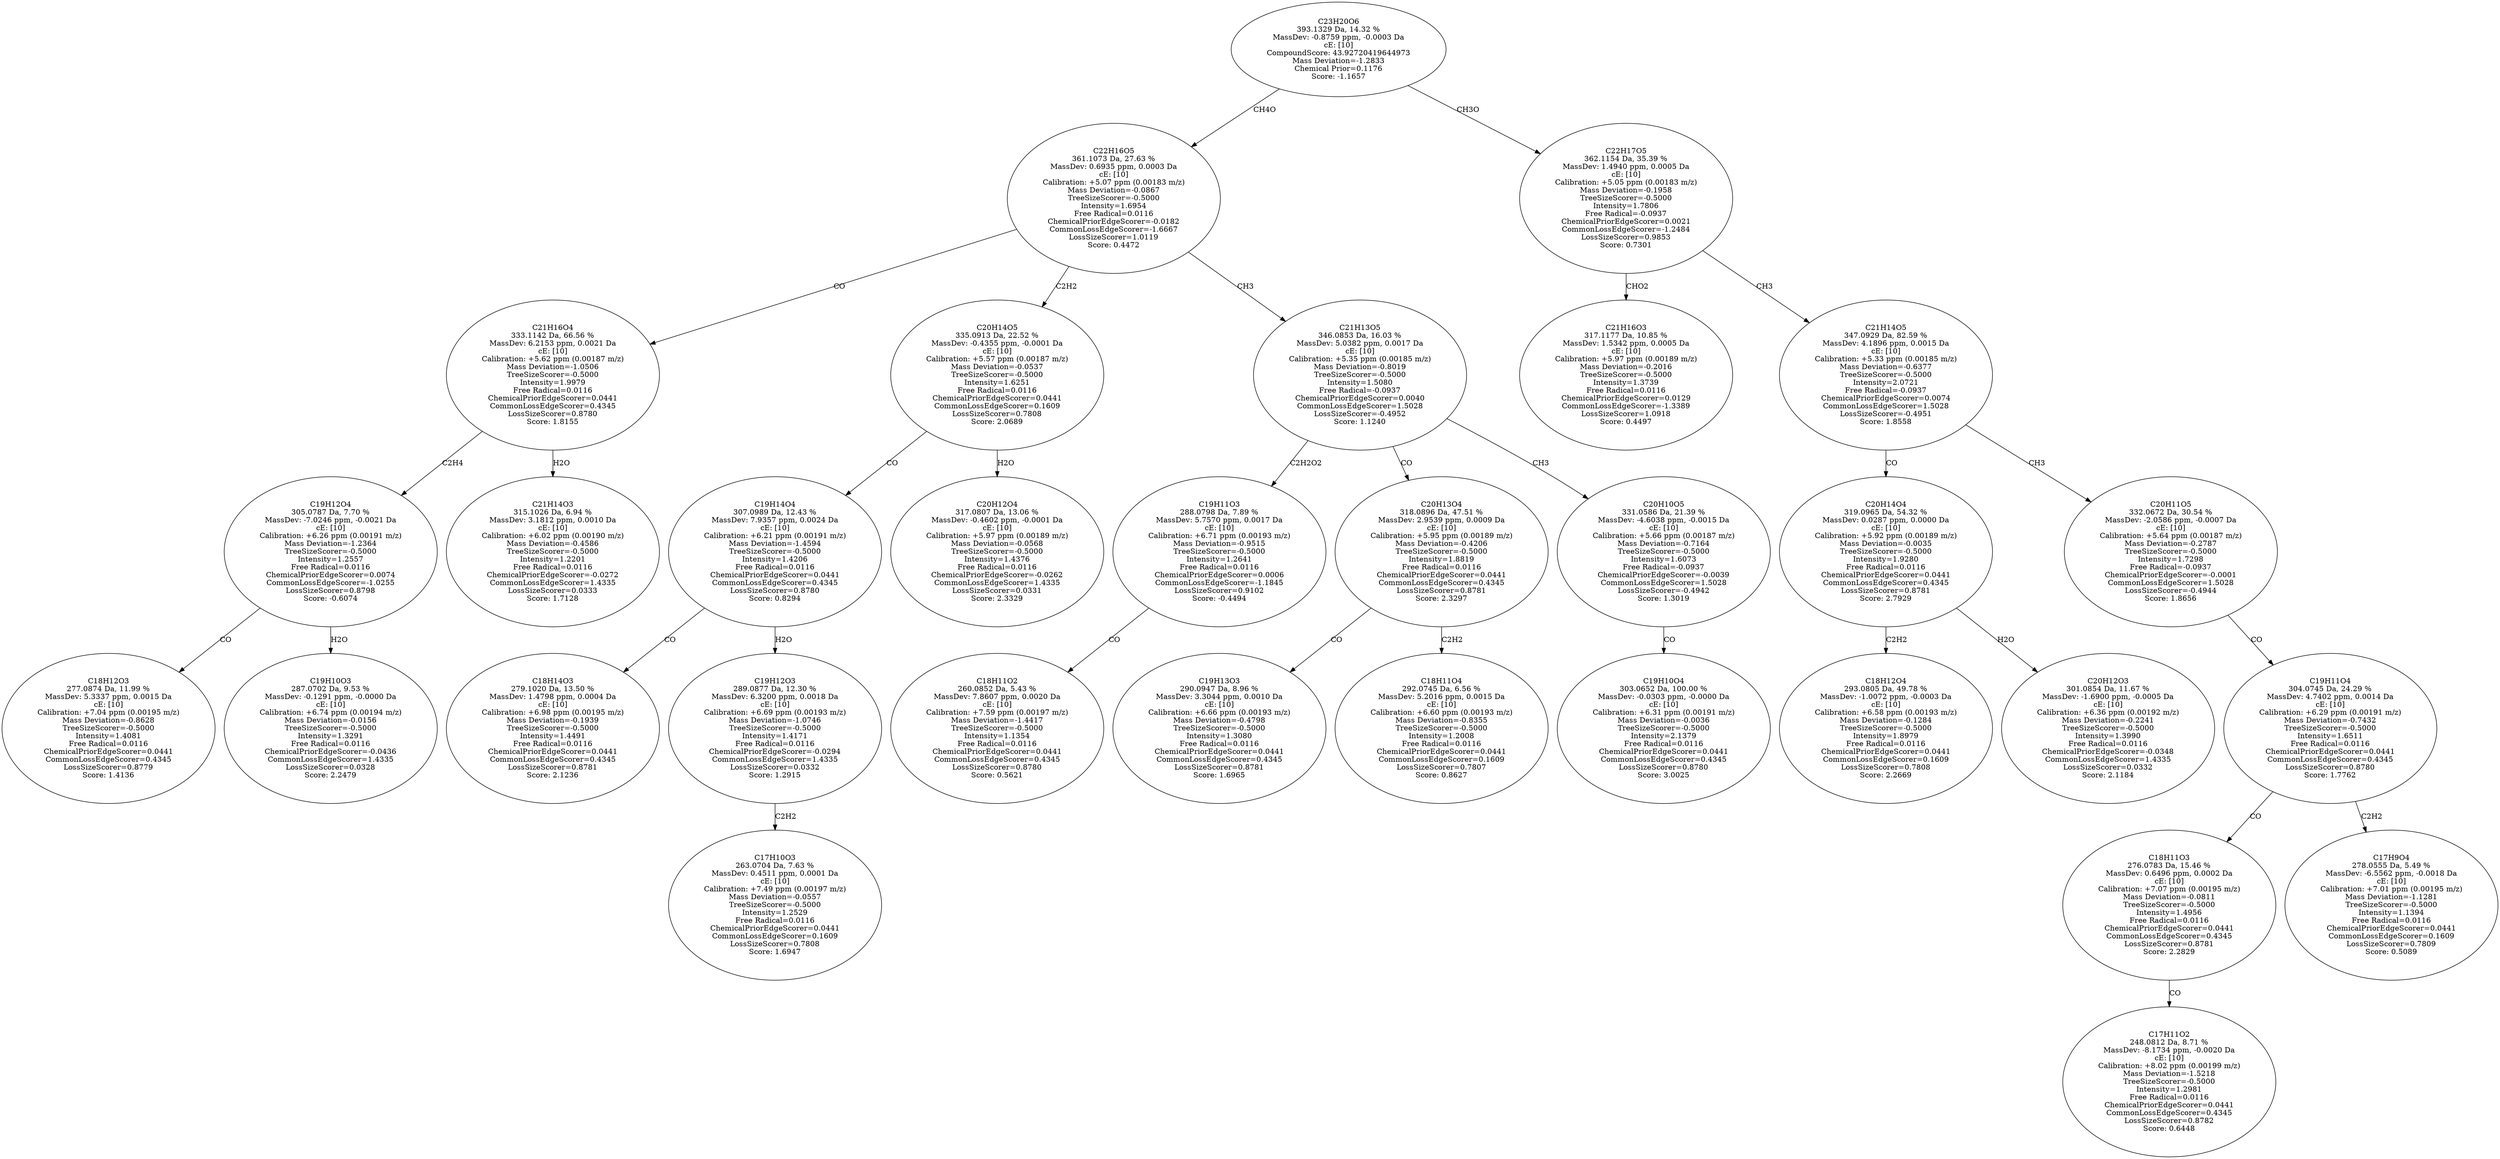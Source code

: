 strict digraph {
v1 [label="C18H12O3\n277.0874 Da, 11.99 %\nMassDev: 5.3337 ppm, 0.0015 Da\ncE: [10]\nCalibration: +7.04 ppm (0.00195 m/z)\nMass Deviation=-0.8628\nTreeSizeScorer=-0.5000\nIntensity=1.4081\nFree Radical=0.0116\nChemicalPriorEdgeScorer=0.0441\nCommonLossEdgeScorer=0.4345\nLossSizeScorer=0.8779\nScore: 1.4136"];
v2 [label="C19H10O3\n287.0702 Da, 9.53 %\nMassDev: -0.1291 ppm, -0.0000 Da\ncE: [10]\nCalibration: +6.74 ppm (0.00194 m/z)\nMass Deviation=-0.0156\nTreeSizeScorer=-0.5000\nIntensity=1.3291\nFree Radical=0.0116\nChemicalPriorEdgeScorer=-0.0436\nCommonLossEdgeScorer=1.4335\nLossSizeScorer=0.0328\nScore: 2.2479"];
v3 [label="C19H12O4\n305.0787 Da, 7.70 %\nMassDev: -7.0246 ppm, -0.0021 Da\ncE: [10]\nCalibration: +6.26 ppm (0.00191 m/z)\nMass Deviation=-1.2364\nTreeSizeScorer=-0.5000\nIntensity=1.2557\nFree Radical=0.0116\nChemicalPriorEdgeScorer=0.0074\nCommonLossEdgeScorer=-1.0255\nLossSizeScorer=0.8798\nScore: -0.6074"];
v4 [label="C21H14O3\n315.1026 Da, 6.94 %\nMassDev: 3.1812 ppm, 0.0010 Da\ncE: [10]\nCalibration: +6.02 ppm (0.00190 m/z)\nMass Deviation=-0.4586\nTreeSizeScorer=-0.5000\nIntensity=1.2201\nFree Radical=0.0116\nChemicalPriorEdgeScorer=-0.0272\nCommonLossEdgeScorer=1.4335\nLossSizeScorer=0.0333\nScore: 1.7128"];
v5 [label="C21H16O4\n333.1142 Da, 66.56 %\nMassDev: 6.2153 ppm, 0.0021 Da\ncE: [10]\nCalibration: +5.62 ppm (0.00187 m/z)\nMass Deviation=-1.0506\nTreeSizeScorer=-0.5000\nIntensity=1.9979\nFree Radical=0.0116\nChemicalPriorEdgeScorer=0.0441\nCommonLossEdgeScorer=0.4345\nLossSizeScorer=0.8780\nScore: 1.8155"];
v6 [label="C18H14O3\n279.1020 Da, 13.50 %\nMassDev: 1.4798 ppm, 0.0004 Da\ncE: [10]\nCalibration: +6.98 ppm (0.00195 m/z)\nMass Deviation=-0.1939\nTreeSizeScorer=-0.5000\nIntensity=1.4491\nFree Radical=0.0116\nChemicalPriorEdgeScorer=0.0441\nCommonLossEdgeScorer=0.4345\nLossSizeScorer=0.8781\nScore: 2.1236"];
v7 [label="C17H10O3\n263.0704 Da, 7.63 %\nMassDev: 0.4511 ppm, 0.0001 Da\ncE: [10]\nCalibration: +7.49 ppm (0.00197 m/z)\nMass Deviation=-0.0557\nTreeSizeScorer=-0.5000\nIntensity=1.2529\nFree Radical=0.0116\nChemicalPriorEdgeScorer=0.0441\nCommonLossEdgeScorer=0.1609\nLossSizeScorer=0.7808\nScore: 1.6947"];
v8 [label="C19H12O3\n289.0877 Da, 12.30 %\nMassDev: 6.3200 ppm, 0.0018 Da\ncE: [10]\nCalibration: +6.69 ppm (0.00193 m/z)\nMass Deviation=-1.0746\nTreeSizeScorer=-0.5000\nIntensity=1.4171\nFree Radical=0.0116\nChemicalPriorEdgeScorer=-0.0294\nCommonLossEdgeScorer=1.4335\nLossSizeScorer=0.0332\nScore: 1.2915"];
v9 [label="C19H14O4\n307.0989 Da, 12.43 %\nMassDev: 7.9357 ppm, 0.0024 Da\ncE: [10]\nCalibration: +6.21 ppm (0.00191 m/z)\nMass Deviation=-1.4594\nTreeSizeScorer=-0.5000\nIntensity=1.4206\nFree Radical=0.0116\nChemicalPriorEdgeScorer=0.0441\nCommonLossEdgeScorer=0.4345\nLossSizeScorer=0.8780\nScore: 0.8294"];
v10 [label="C20H12O4\n317.0807 Da, 13.06 %\nMassDev: -0.4602 ppm, -0.0001 Da\ncE: [10]\nCalibration: +5.97 ppm (0.00189 m/z)\nMass Deviation=-0.0568\nTreeSizeScorer=-0.5000\nIntensity=1.4376\nFree Radical=0.0116\nChemicalPriorEdgeScorer=-0.0262\nCommonLossEdgeScorer=1.4335\nLossSizeScorer=0.0331\nScore: 2.3329"];
v11 [label="C20H14O5\n335.0913 Da, 22.52 %\nMassDev: -0.4355 ppm, -0.0001 Da\ncE: [10]\nCalibration: +5.57 ppm (0.00187 m/z)\nMass Deviation=-0.0537\nTreeSizeScorer=-0.5000\nIntensity=1.6251\nFree Radical=0.0116\nChemicalPriorEdgeScorer=0.0441\nCommonLossEdgeScorer=0.1609\nLossSizeScorer=0.7808\nScore: 2.0689"];
v12 [label="C18H11O2\n260.0852 Da, 5.43 %\nMassDev: 7.8607 ppm, 0.0020 Da\ncE: [10]\nCalibration: +7.59 ppm (0.00197 m/z)\nMass Deviation=-1.4417\nTreeSizeScorer=-0.5000\nIntensity=1.1354\nFree Radical=0.0116\nChemicalPriorEdgeScorer=0.0441\nCommonLossEdgeScorer=0.4345\nLossSizeScorer=0.8780\nScore: 0.5621"];
v13 [label="C19H11O3\n288.0798 Da, 7.89 %\nMassDev: 5.7570 ppm, 0.0017 Da\ncE: [10]\nCalibration: +6.71 ppm (0.00193 m/z)\nMass Deviation=-0.9515\nTreeSizeScorer=-0.5000\nIntensity=1.2641\nFree Radical=0.0116\nChemicalPriorEdgeScorer=0.0006\nCommonLossEdgeScorer=-1.1845\nLossSizeScorer=0.9102\nScore: -0.4494"];
v14 [label="C19H13O3\n290.0947 Da, 8.96 %\nMassDev: 3.3044 ppm, 0.0010 Da\ncE: [10]\nCalibration: +6.66 ppm (0.00193 m/z)\nMass Deviation=-0.4798\nTreeSizeScorer=-0.5000\nIntensity=1.3080\nFree Radical=0.0116\nChemicalPriorEdgeScorer=0.0441\nCommonLossEdgeScorer=0.4345\nLossSizeScorer=0.8781\nScore: 1.6965"];
v15 [label="C18H11O4\n292.0745 Da, 6.56 %\nMassDev: 5.2016 ppm, 0.0015 Da\ncE: [10]\nCalibration: +6.60 ppm (0.00193 m/z)\nMass Deviation=-0.8355\nTreeSizeScorer=-0.5000\nIntensity=1.2008\nFree Radical=0.0116\nChemicalPriorEdgeScorer=0.0441\nCommonLossEdgeScorer=0.1609\nLossSizeScorer=0.7807\nScore: 0.8627"];
v16 [label="C20H13O4\n318.0896 Da, 47.51 %\nMassDev: 2.9539 ppm, 0.0009 Da\ncE: [10]\nCalibration: +5.95 ppm (0.00189 m/z)\nMass Deviation=-0.4206\nTreeSizeScorer=-0.5000\nIntensity=1.8819\nFree Radical=0.0116\nChemicalPriorEdgeScorer=0.0441\nCommonLossEdgeScorer=0.4345\nLossSizeScorer=0.8781\nScore: 2.3297"];
v17 [label="C19H10O4\n303.0652 Da, 100.00 %\nMassDev: -0.0303 ppm, -0.0000 Da\ncE: [10]\nCalibration: +6.31 ppm (0.00191 m/z)\nMass Deviation=-0.0036\nTreeSizeScorer=-0.5000\nIntensity=2.1379\nFree Radical=0.0116\nChemicalPriorEdgeScorer=0.0441\nCommonLossEdgeScorer=0.4345\nLossSizeScorer=0.8780\nScore: 3.0025"];
v18 [label="C20H10O5\n331.0586 Da, 21.39 %\nMassDev: -4.6038 ppm, -0.0015 Da\ncE: [10]\nCalibration: +5.66 ppm (0.00187 m/z)\nMass Deviation=-0.7164\nTreeSizeScorer=-0.5000\nIntensity=1.6073\nFree Radical=-0.0937\nChemicalPriorEdgeScorer=-0.0039\nCommonLossEdgeScorer=1.5028\nLossSizeScorer=-0.4942\nScore: 1.3019"];
v19 [label="C21H13O5\n346.0853 Da, 16.03 %\nMassDev: 5.0382 ppm, 0.0017 Da\ncE: [10]\nCalibration: +5.35 ppm (0.00185 m/z)\nMass Deviation=-0.8019\nTreeSizeScorer=-0.5000\nIntensity=1.5080\nFree Radical=-0.0937\nChemicalPriorEdgeScorer=0.0040\nCommonLossEdgeScorer=1.5028\nLossSizeScorer=-0.4952\nScore: 1.1240"];
v20 [label="C22H16O5\n361.1073 Da, 27.63 %\nMassDev: 0.6935 ppm, 0.0003 Da\ncE: [10]\nCalibration: +5.07 ppm (0.00183 m/z)\nMass Deviation=-0.0867\nTreeSizeScorer=-0.5000\nIntensity=1.6954\nFree Radical=0.0116\nChemicalPriorEdgeScorer=-0.0182\nCommonLossEdgeScorer=-1.6667\nLossSizeScorer=1.0119\nScore: 0.4472"];
v21 [label="C21H16O3\n317.1177 Da, 10.85 %\nMassDev: 1.5342 ppm, 0.0005 Da\ncE: [10]\nCalibration: +5.97 ppm (0.00189 m/z)\nMass Deviation=-0.2016\nTreeSizeScorer=-0.5000\nIntensity=1.3739\nFree Radical=0.0116\nChemicalPriorEdgeScorer=0.0129\nCommonLossEdgeScorer=-1.3389\nLossSizeScorer=1.0918\nScore: 0.4497"];
v22 [label="C18H12O4\n293.0805 Da, 49.78 %\nMassDev: -1.0072 ppm, -0.0003 Da\ncE: [10]\nCalibration: +6.58 ppm (0.00193 m/z)\nMass Deviation=-0.1284\nTreeSizeScorer=-0.5000\nIntensity=1.8979\nFree Radical=0.0116\nChemicalPriorEdgeScorer=0.0441\nCommonLossEdgeScorer=0.1609\nLossSizeScorer=0.7808\nScore: 2.2669"];
v23 [label="C20H12O3\n301.0854 Da, 11.67 %\nMassDev: -1.6900 ppm, -0.0005 Da\ncE: [10]\nCalibration: +6.36 ppm (0.00192 m/z)\nMass Deviation=-0.2241\nTreeSizeScorer=-0.5000\nIntensity=1.3990\nFree Radical=0.0116\nChemicalPriorEdgeScorer=-0.0348\nCommonLossEdgeScorer=1.4335\nLossSizeScorer=0.0332\nScore: 2.1184"];
v24 [label="C20H14O4\n319.0965 Da, 54.32 %\nMassDev: 0.0287 ppm, 0.0000 Da\ncE: [10]\nCalibration: +5.92 ppm (0.00189 m/z)\nMass Deviation=-0.0035\nTreeSizeScorer=-0.5000\nIntensity=1.9280\nFree Radical=0.0116\nChemicalPriorEdgeScorer=0.0441\nCommonLossEdgeScorer=0.4345\nLossSizeScorer=0.8781\nScore: 2.7929"];
v25 [label="C17H11O2\n248.0812 Da, 8.71 %\nMassDev: -8.1734 ppm, -0.0020 Da\ncE: [10]\nCalibration: +8.02 ppm (0.00199 m/z)\nMass Deviation=-1.5218\nTreeSizeScorer=-0.5000\nIntensity=1.2981\nFree Radical=0.0116\nChemicalPriorEdgeScorer=0.0441\nCommonLossEdgeScorer=0.4345\nLossSizeScorer=0.8782\nScore: 0.6448"];
v26 [label="C18H11O3\n276.0783 Da, 15.46 %\nMassDev: 0.6496 ppm, 0.0002 Da\ncE: [10]\nCalibration: +7.07 ppm (0.00195 m/z)\nMass Deviation=-0.0811\nTreeSizeScorer=-0.5000\nIntensity=1.4956\nFree Radical=0.0116\nChemicalPriorEdgeScorer=0.0441\nCommonLossEdgeScorer=0.4345\nLossSizeScorer=0.8781\nScore: 2.2829"];
v27 [label="C17H9O4\n278.0555 Da, 5.49 %\nMassDev: -6.5562 ppm, -0.0018 Da\ncE: [10]\nCalibration: +7.01 ppm (0.00195 m/z)\nMass Deviation=-1.1281\nTreeSizeScorer=-0.5000\nIntensity=1.1394\nFree Radical=0.0116\nChemicalPriorEdgeScorer=0.0441\nCommonLossEdgeScorer=0.1609\nLossSizeScorer=0.7809\nScore: 0.5089"];
v28 [label="C19H11O4\n304.0745 Da, 24.29 %\nMassDev: 4.7402 ppm, 0.0014 Da\ncE: [10]\nCalibration: +6.29 ppm (0.00191 m/z)\nMass Deviation=-0.7432\nTreeSizeScorer=-0.5000\nIntensity=1.6511\nFree Radical=0.0116\nChemicalPriorEdgeScorer=0.0441\nCommonLossEdgeScorer=0.4345\nLossSizeScorer=0.8780\nScore: 1.7762"];
v29 [label="C20H11O5\n332.0672 Da, 30.54 %\nMassDev: -2.0586 ppm, -0.0007 Da\ncE: [10]\nCalibration: +5.64 ppm (0.00187 m/z)\nMass Deviation=-0.2787\nTreeSizeScorer=-0.5000\nIntensity=1.7298\nFree Radical=-0.0937\nChemicalPriorEdgeScorer=-0.0001\nCommonLossEdgeScorer=1.5028\nLossSizeScorer=-0.4944\nScore: 1.8656"];
v30 [label="C21H14O5\n347.0929 Da, 82.59 %\nMassDev: 4.1896 ppm, 0.0015 Da\ncE: [10]\nCalibration: +5.33 ppm (0.00185 m/z)\nMass Deviation=-0.6377\nTreeSizeScorer=-0.5000\nIntensity=2.0721\nFree Radical=-0.0937\nChemicalPriorEdgeScorer=0.0074\nCommonLossEdgeScorer=1.5028\nLossSizeScorer=-0.4951\nScore: 1.8558"];
v31 [label="C22H17O5\n362.1154 Da, 35.39 %\nMassDev: 1.4940 ppm, 0.0005 Da\ncE: [10]\nCalibration: +5.05 ppm (0.00183 m/z)\nMass Deviation=-0.1958\nTreeSizeScorer=-0.5000\nIntensity=1.7806\nFree Radical=-0.0937\nChemicalPriorEdgeScorer=0.0021\nCommonLossEdgeScorer=-1.2484\nLossSizeScorer=0.9853\nScore: 0.7301"];
v32 [label="C23H20O6\n393.1329 Da, 14.32 %\nMassDev: -0.8759 ppm, -0.0003 Da\ncE: [10]\nCompoundScore: 43.92720419644973\nMass Deviation=-1.2833\nChemical Prior=0.1176\nScore: -1.1657"];
v3 -> v1 [label="CO"];
v3 -> v2 [label="H2O"];
v5 -> v3 [label="C2H4"];
v5 -> v4 [label="H2O"];
v20 -> v5 [label="CO"];
v9 -> v6 [label="CO"];
v8 -> v7 [label="C2H2"];
v9 -> v8 [label="H2O"];
v11 -> v9 [label="CO"];
v11 -> v10 [label="H2O"];
v20 -> v11 [label="C2H2"];
v13 -> v12 [label="CO"];
v19 -> v13 [label="C2H2O2"];
v16 -> v14 [label="CO"];
v16 -> v15 [label="C2H2"];
v19 -> v16 [label="CO"];
v18 -> v17 [label="CO"];
v19 -> v18 [label="CH3"];
v20 -> v19 [label="CH3"];
v32 -> v20 [label="CH4O"];
v31 -> v21 [label="CHO2"];
v24 -> v22 [label="C2H2"];
v24 -> v23 [label="H2O"];
v30 -> v24 [label="CO"];
v26 -> v25 [label="CO"];
v28 -> v26 [label="CO"];
v28 -> v27 [label="C2H2"];
v29 -> v28 [label="CO"];
v30 -> v29 [label="CH3"];
v31 -> v30 [label="CH3"];
v32 -> v31 [label="CH3O"];
}